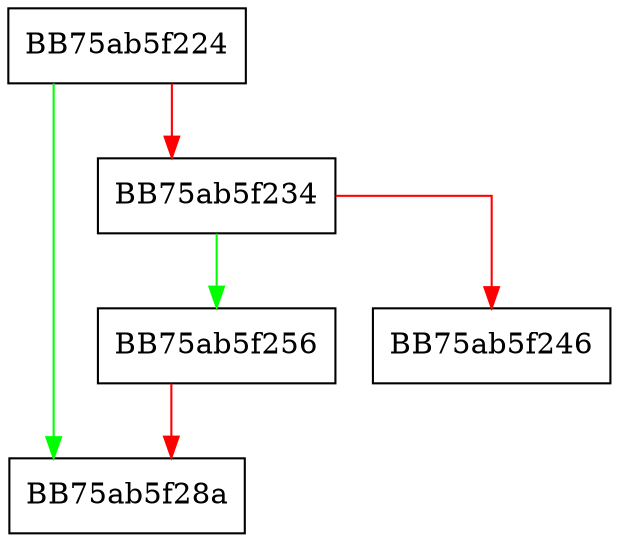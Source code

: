 digraph clear {
  node [shape="box"];
  graph [splines=ortho];
  BB75ab5f224 -> BB75ab5f28a [color="green"];
  BB75ab5f224 -> BB75ab5f234 [color="red"];
  BB75ab5f234 -> BB75ab5f256 [color="green"];
  BB75ab5f234 -> BB75ab5f246 [color="red"];
  BB75ab5f256 -> BB75ab5f28a [color="red"];
}